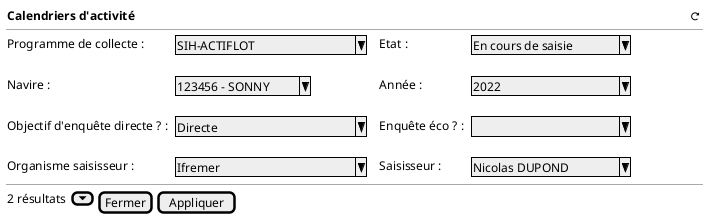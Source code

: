 @startsalt
{

  {<b>Calendriers d'activité                                                                                                                                                                                  <&reload>}
   --

    {
        Programme de collecte : | . | ^ SIH-ACTIFLOT         ^ | . | . | Etat :   | . | ^En cours de saisie^
        .
        Navire : | . | ^ 123456 - SONNY^ | . | . | Année : | . | ^ 2022             ^
        .
        Objectif d'enquête directe ? :   | . |^ Directe              ^ |  . | . | Enquête éco ? :   | . | ^                  ^
        .
        Organisme saisisseur :   | . |^ Ifremer              ^ |  . | . | Saisisseur :   | . | ^ Nicolas DUPOND   ^

    }

  --
  {2 résultats  {}[<&caret-bottom>] | [Fermer] | [Appliquer]}}
}
@endsalt
